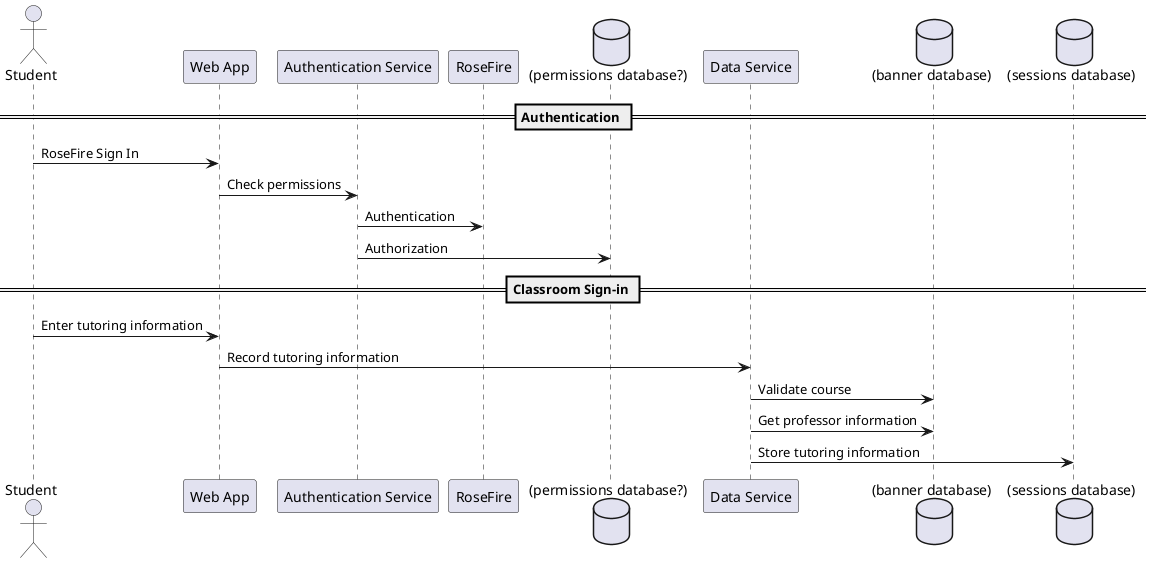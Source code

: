@startuml Student Sign-In
actor Student
participant "Web App"
participant "Authentication Service"
participant "RoseFire"
database "(permissions database?)"
participant "Data Service"
database "(banner database)"
database "(sessions database)"
== Authentication ==
Student -> "Web App": RoseFire Sign In
"Web App" -> "Authentication Service": Check permissions
"Authentication Service" -> "RoseFire": Authentication
"Authentication Service" -> "(permissions database?)": Authorization
== Classroom Sign-in == 
Student -> "Web App": Enter tutoring information
"Web App" -> "Data Service": Record tutoring information
"Data Service" -> "(banner database)": Validate course
"Data Service" -> "(banner database)": Get professor information
"Data Service" -> "(sessions database)": Store tutoring information
@enduml